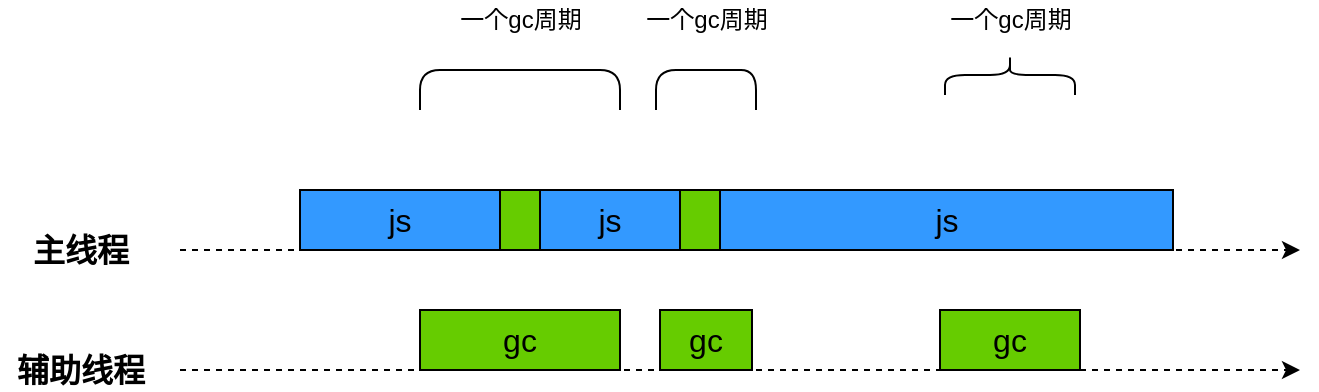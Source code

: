 <mxfile version="14.6.13" type="device"><diagram id="MnUuRTVgmsAI9ltkDrld" name="第 1 页"><mxGraphModel dx="1086" dy="617" grid="1" gridSize="10" guides="1" tooltips="1" connect="1" arrows="1" fold="1" page="1" pageScale="1" pageWidth="827" pageHeight="1169" math="0" shadow="0"><root><mxCell id="0"/><mxCell id="1" parent="0"/><mxCell id="FOcHb5QOU8thA1cRO-_M-1" value="" style="endArrow=classic;html=1;dashed=1;" edge="1" parent="1"><mxGeometry width="50" height="50" relative="1" as="geometry"><mxPoint x="120" y="380" as="sourcePoint"/><mxPoint x="680" y="380" as="targetPoint"/></mxGeometry></mxCell><mxCell id="FOcHb5QOU8thA1cRO-_M-2" value="" style="endArrow=classic;html=1;dashed=1;" edge="1" parent="1"><mxGeometry width="50" height="50" relative="1" as="geometry"><mxPoint x="120" y="440" as="sourcePoint"/><mxPoint x="680" y="440" as="targetPoint"/></mxGeometry></mxCell><mxCell id="FOcHb5QOU8thA1cRO-_M-4" value="主线程" style="text;html=1;align=center;verticalAlign=middle;resizable=0;points=[];autosize=1;strokeColor=none;fontSize=16;fontStyle=1" vertex="1" parent="1"><mxGeometry x="40" y="370" width="60" height="20" as="geometry"/></mxCell><mxCell id="FOcHb5QOU8thA1cRO-_M-5" value="辅助线程" style="text;html=1;align=center;verticalAlign=middle;resizable=0;points=[];autosize=1;strokeColor=none;fontSize=16;fontStyle=1" vertex="1" parent="1"><mxGeometry x="30" y="430" width="80" height="20" as="geometry"/></mxCell><mxCell id="FOcHb5QOU8thA1cRO-_M-7" value="js" style="whiteSpace=wrap;html=1;fontSize=16;fillColor=#3399FF;" vertex="1" parent="1"><mxGeometry x="180" y="350" width="100" height="30" as="geometry"/></mxCell><mxCell id="FOcHb5QOU8thA1cRO-_M-8" value="" style="whiteSpace=wrap;html=1;fontSize=16;fillColor=#66CC00;" vertex="1" parent="1"><mxGeometry x="280" y="350" width="20" height="30" as="geometry"/></mxCell><mxCell id="FOcHb5QOU8thA1cRO-_M-9" value="js" style="whiteSpace=wrap;html=1;fontSize=16;fillColor=#3399FF;" vertex="1" parent="1"><mxGeometry x="390" y="350" width="226.5" height="30" as="geometry"/></mxCell><mxCell id="FOcHb5QOU8thA1cRO-_M-10" value="gc" style="whiteSpace=wrap;html=1;fontSize=16;fillColor=#66CC00;" vertex="1" parent="1"><mxGeometry x="240" y="410" width="100" height="30" as="geometry"/></mxCell><mxCell id="FOcHb5QOU8thA1cRO-_M-11" value="gc" style="whiteSpace=wrap;html=1;fontSize=16;fillColor=#66CC00;" vertex="1" parent="1"><mxGeometry x="360" y="410" width="46" height="30" as="geometry"/></mxCell><mxCell id="FOcHb5QOU8thA1cRO-_M-12" value="" style="whiteSpace=wrap;html=1;fontSize=16;fillColor=#66CC00;" vertex="1" parent="1"><mxGeometry x="370" y="350" width="20" height="30" as="geometry"/></mxCell><mxCell id="FOcHb5QOU8thA1cRO-_M-13" value="js" style="whiteSpace=wrap;html=1;fontSize=16;fillColor=#3399FF;" vertex="1" parent="1"><mxGeometry x="300" y="350" width="70" height="30" as="geometry"/></mxCell><mxCell id="FOcHb5QOU8thA1cRO-_M-15" value="gc" style="whiteSpace=wrap;html=1;fontSize=16;fillColor=#66CC00;" vertex="1" parent="1"><mxGeometry x="500" y="410" width="70" height="30" as="geometry"/></mxCell><mxCell id="FOcHb5QOU8thA1cRO-_M-16" value="" style="shape=curlyBracket;whiteSpace=wrap;html=1;rounded=1;flipH=1;rotation=-90;size=0;" vertex="1" parent="1"><mxGeometry x="280" y="250" width="20" height="100" as="geometry"/></mxCell><mxCell id="FOcHb5QOU8thA1cRO-_M-18" value="一个gc周期" style="text;html=1;align=center;verticalAlign=middle;resizable=0;points=[];autosize=1;strokeColor=none;" vertex="1" parent="1"><mxGeometry x="250" y="255" width="80" height="20" as="geometry"/></mxCell><mxCell id="FOcHb5QOU8thA1cRO-_M-19" value="" style="shape=curlyBracket;whiteSpace=wrap;html=1;rounded=1;flipH=1;rotation=-90;size=0;" vertex="1" parent="1"><mxGeometry x="373" y="275" width="20" height="50" as="geometry"/></mxCell><mxCell id="FOcHb5QOU8thA1cRO-_M-20" value="一个gc周期" style="text;html=1;align=center;verticalAlign=middle;resizable=0;points=[];autosize=1;strokeColor=none;" vertex="1" parent="1"><mxGeometry x="343" y="255" width="80" height="20" as="geometry"/></mxCell><mxCell id="FOcHb5QOU8thA1cRO-_M-21" value="" style="shape=curlyBracket;whiteSpace=wrap;html=1;rounded=1;flipH=1;rotation=-90;size=0.5;" vertex="1" parent="1"><mxGeometry x="525" y="260" width="20" height="65" as="geometry"/></mxCell><mxCell id="FOcHb5QOU8thA1cRO-_M-23" value="一个gc周期" style="text;html=1;align=center;verticalAlign=middle;resizable=0;points=[];autosize=1;strokeColor=none;" vertex="1" parent="1"><mxGeometry x="495" y="255" width="80" height="20" as="geometry"/></mxCell></root></mxGraphModel></diagram></mxfile>